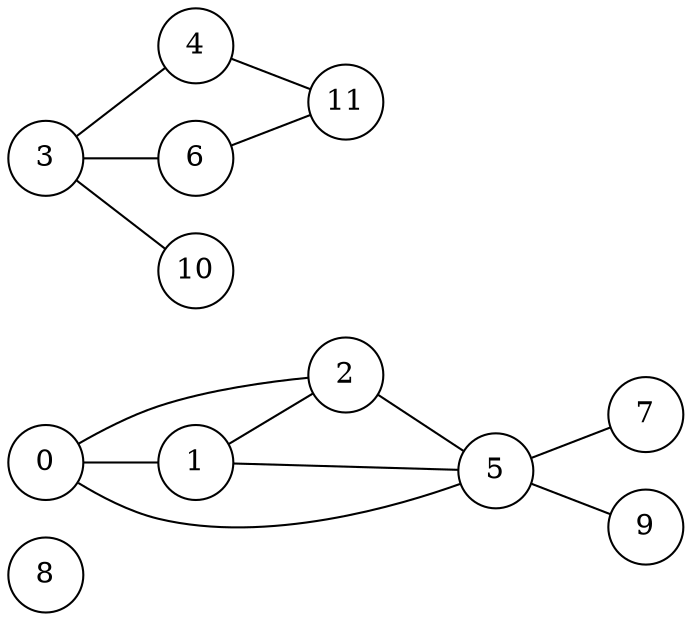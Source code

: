 graph {
    rankdir = LR;
    node [shape = circle; width = 0.5; height = 0.5; fixedsize = true;];
    
    // Nodes separated into subgraphs:
    
    subgraph {
        8;
    }
    
    subgraph {
        0;
        1;
        2;
        5;
        7;
        9;
    }
    
    subgraph {
        3;
        4;
        6;
        9;
        10;
        11;
    }
    
    // Edges:
    0 -- 1;
    0 -- 2;
    0 -- 5;
    1 -- 2;
    1 -- 5;
    2 -- 5;
    3 -- 4;
    3 -- 6;
    3 -- 10;
    4 -- 11;
    5 -- 7;
    5 -- 9;
    6 -- 11;
}